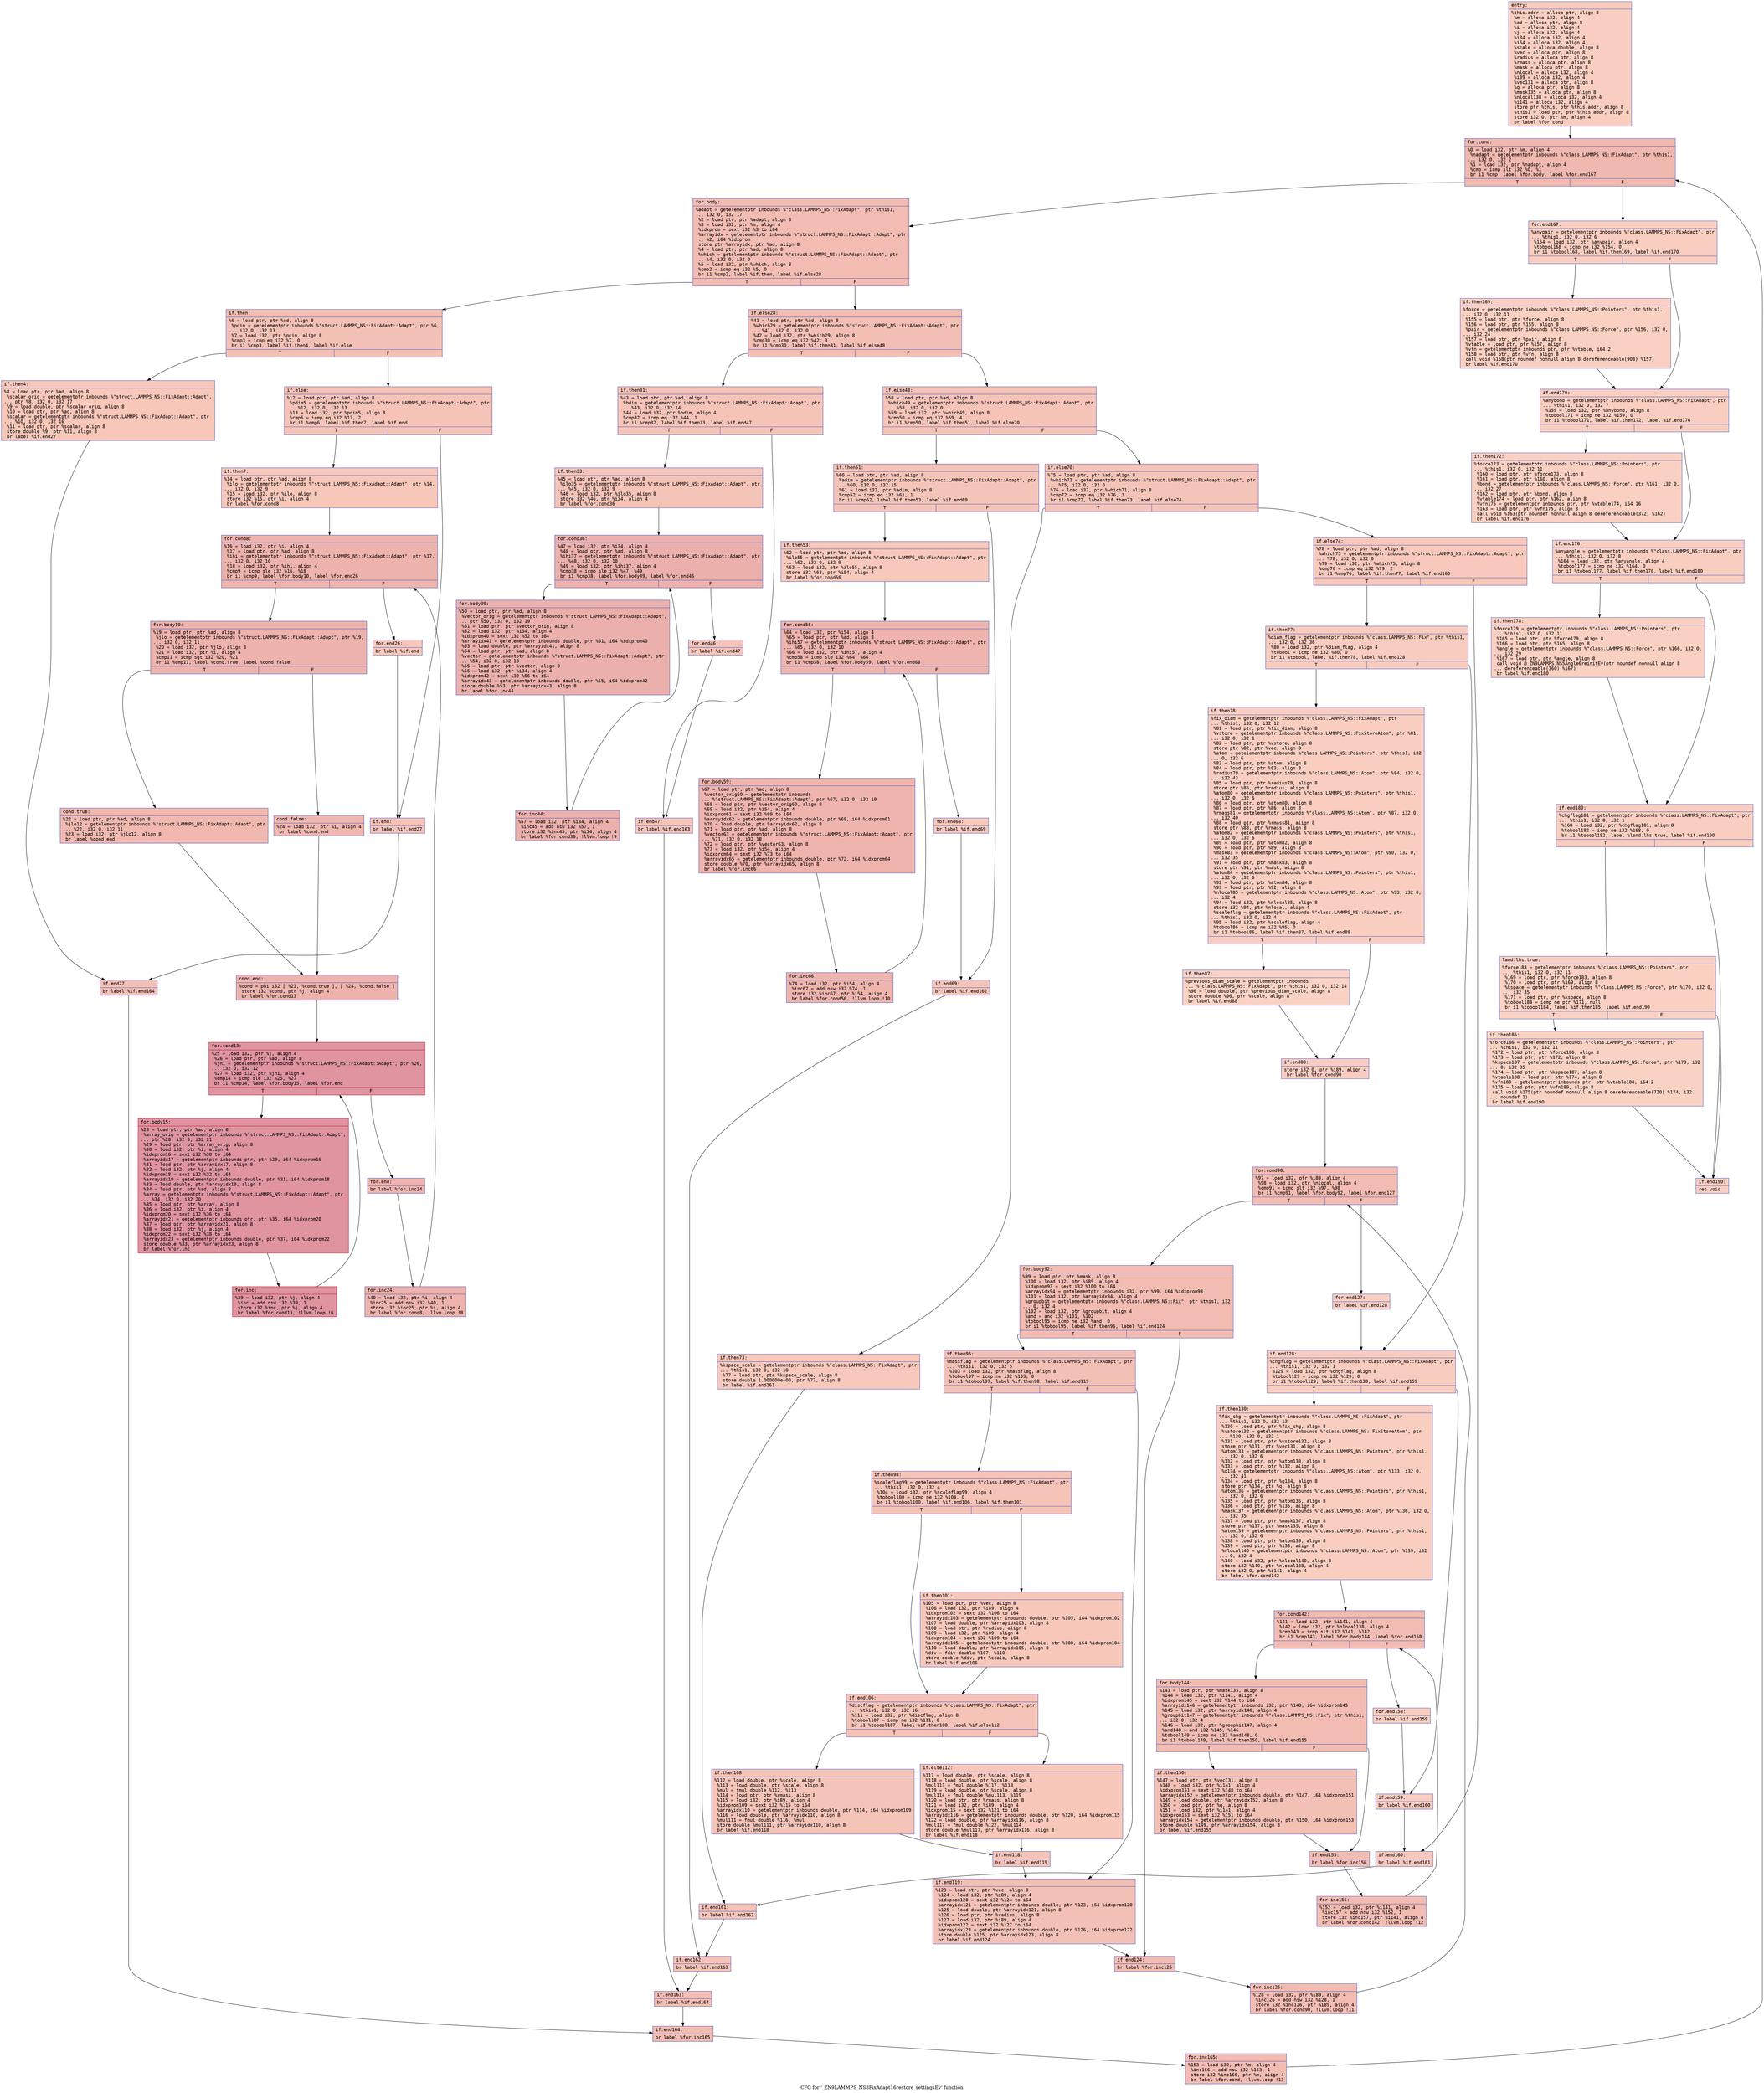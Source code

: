 digraph "CFG for '_ZN9LAMMPS_NS8FixAdapt16restore_settingsEv' function" {
	label="CFG for '_ZN9LAMMPS_NS8FixAdapt16restore_settingsEv' function";

	Node0x562afb6cce10 [shape=record,color="#3d50c3ff", style=filled, fillcolor="#f2907270" fontname="Courier",label="{entry:\l|  %this.addr = alloca ptr, align 8\l  %m = alloca i32, align 4\l  %ad = alloca ptr, align 8\l  %i = alloca i32, align 4\l  %j = alloca i32, align 4\l  %i34 = alloca i32, align 4\l  %i54 = alloca i32, align 4\l  %scale = alloca double, align 8\l  %vec = alloca ptr, align 8\l  %radius = alloca ptr, align 8\l  %rmass = alloca ptr, align 8\l  %mask = alloca ptr, align 8\l  %nlocal = alloca i32, align 4\l  %i89 = alloca i32, align 4\l  %vec131 = alloca ptr, align 8\l  %q = alloca ptr, align 8\l  %mask135 = alloca ptr, align 8\l  %nlocal138 = alloca i32, align 4\l  %i141 = alloca i32, align 4\l  store ptr %this, ptr %this.addr, align 8\l  %this1 = load ptr, ptr %this.addr, align 8\l  store i32 0, ptr %m, align 4\l  br label %for.cond\l}"];
	Node0x562afb6cce10 -> Node0x562afb6cdd40[tooltip="entry -> for.cond\nProbability 100.00%" ];
	Node0x562afb6cdd40 [shape=record,color="#3d50c3ff", style=filled, fillcolor="#de614d70" fontname="Courier",label="{for.cond:\l|  %0 = load i32, ptr %m, align 4\l  %nadapt = getelementptr inbounds %\"class.LAMMPS_NS::FixAdapt\", ptr %this1,\l... i32 0, i32 2\l  %1 = load i32, ptr %nadapt, align 4\l  %cmp = icmp slt i32 %0, %1\l  br i1 %cmp, label %for.body, label %for.end167\l|{<s0>T|<s1>F}}"];
	Node0x562afb6cdd40:s0 -> Node0x562afb6cd4b0[tooltip="for.cond -> for.body\nProbability 96.88%" ];
	Node0x562afb6cdd40:s1 -> Node0x562afb6cd530[tooltip="for.cond -> for.end167\nProbability 3.12%" ];
	Node0x562afb6cd4b0 [shape=record,color="#3d50c3ff", style=filled, fillcolor="#e1675170" fontname="Courier",label="{for.body:\l|  %adapt = getelementptr inbounds %\"class.LAMMPS_NS::FixAdapt\", ptr %this1,\l... i32 0, i32 17\l  %2 = load ptr, ptr %adapt, align 8\l  %3 = load i32, ptr %m, align 4\l  %idxprom = sext i32 %3 to i64\l  %arrayidx = getelementptr inbounds %\"struct.LAMMPS_NS::FixAdapt::Adapt\", ptr\l... %2, i64 %idxprom\l  store ptr %arrayidx, ptr %ad, align 8\l  %4 = load ptr, ptr %ad, align 8\l  %which = getelementptr inbounds %\"struct.LAMMPS_NS::FixAdapt::Adapt\", ptr\l... %4, i32 0, i32 0\l  %5 = load i32, ptr %which, align 8\l  %cmp2 = icmp eq i32 %5, 0\l  br i1 %cmp2, label %if.then, label %if.else28\l|{<s0>T|<s1>F}}"];
	Node0x562afb6cd4b0:s0 -> Node0x562afb6cea60[tooltip="for.body -> if.then\nProbability 37.50%" ];
	Node0x562afb6cd4b0:s1 -> Node0x562afb6cead0[tooltip="for.body -> if.else28\nProbability 62.50%" ];
	Node0x562afb6cea60 [shape=record,color="#3d50c3ff", style=filled, fillcolor="#e5705870" fontname="Courier",label="{if.then:\l|  %6 = load ptr, ptr %ad, align 8\l  %pdim = getelementptr inbounds %\"struct.LAMMPS_NS::FixAdapt::Adapt\", ptr %6,\l... i32 0, i32 13\l  %7 = load i32, ptr %pdim, align 8\l  %cmp3 = icmp eq i32 %7, 0\l  br i1 %cmp3, label %if.then4, label %if.else\l|{<s0>T|<s1>F}}"];
	Node0x562afb6cea60:s0 -> Node0x562afb6cee90[tooltip="if.then -> if.then4\nProbability 37.50%" ];
	Node0x562afb6cea60:s1 -> Node0x562afb6cef10[tooltip="if.then -> if.else\nProbability 62.50%" ];
	Node0x562afb6cee90 [shape=record,color="#3d50c3ff", style=filled, fillcolor="#ec7f6370" fontname="Courier",label="{if.then4:\l|  %8 = load ptr, ptr %ad, align 8\l  %scalar_orig = getelementptr inbounds %\"struct.LAMMPS_NS::FixAdapt::Adapt\",\l... ptr %8, i32 0, i32 17\l  %9 = load double, ptr %scalar_orig, align 8\l  %10 = load ptr, ptr %ad, align 8\l  %scalar = getelementptr inbounds %\"struct.LAMMPS_NS::FixAdapt::Adapt\", ptr\l... %10, i32 0, i32 16\l  %11 = load ptr, ptr %scalar, align 8\l  store double %9, ptr %11, align 8\l  br label %if.end27\l}"];
	Node0x562afb6cee90 -> Node0x562afb6cf4a0[tooltip="if.then4 -> if.end27\nProbability 100.00%" ];
	Node0x562afb6cef10 [shape=record,color="#3d50c3ff", style=filled, fillcolor="#e8765c70" fontname="Courier",label="{if.else:\l|  %12 = load ptr, ptr %ad, align 8\l  %pdim5 = getelementptr inbounds %\"struct.LAMMPS_NS::FixAdapt::Adapt\", ptr\l... %12, i32 0, i32 13\l  %13 = load i32, ptr %pdim5, align 8\l  %cmp6 = icmp eq i32 %13, 2\l  br i1 %cmp6, label %if.then7, label %if.end\l|{<s0>T|<s1>F}}"];
	Node0x562afb6cef10:s0 -> Node0x562afb6cf820[tooltip="if.else -> if.then7\nProbability 50.00%" ];
	Node0x562afb6cef10:s1 -> Node0x562afb6cf8a0[tooltip="if.else -> if.end\nProbability 50.00%" ];
	Node0x562afb6cf820 [shape=record,color="#3d50c3ff", style=filled, fillcolor="#ec7f6370" fontname="Courier",label="{if.then7:\l|  %14 = load ptr, ptr %ad, align 8\l  %ilo = getelementptr inbounds %\"struct.LAMMPS_NS::FixAdapt::Adapt\", ptr %14,\l... i32 0, i32 9\l  %15 = load i32, ptr %ilo, align 8\l  store i32 %15, ptr %i, align 4\l  br label %for.cond8\l}"];
	Node0x562afb6cf820 -> Node0x562afb6cfc40[tooltip="if.then7 -> for.cond8\nProbability 100.00%" ];
	Node0x562afb6cfc40 [shape=record,color="#3d50c3ff", style=filled, fillcolor="#d6524470" fontname="Courier",label="{for.cond8:\l|  %16 = load i32, ptr %i, align 4\l  %17 = load ptr, ptr %ad, align 8\l  %ihi = getelementptr inbounds %\"struct.LAMMPS_NS::FixAdapt::Adapt\", ptr %17,\l... i32 0, i32 10\l  %18 = load i32, ptr %ihi, align 4\l  %cmp9 = icmp sle i32 %16, %18\l  br i1 %cmp9, label %for.body10, label %for.end26\l|{<s0>T|<s1>F}}"];
	Node0x562afb6cfc40:s0 -> Node0x562afb6093f0[tooltip="for.cond8 -> for.body10\nProbability 96.88%" ];
	Node0x562afb6cfc40:s1 -> Node0x562afb6d0070[tooltip="for.cond8 -> for.end26\nProbability 3.12%" ];
	Node0x562afb6093f0 [shape=record,color="#3d50c3ff", style=filled, fillcolor="#d6524470" fontname="Courier",label="{for.body10:\l|  %19 = load ptr, ptr %ad, align 8\l  %jlo = getelementptr inbounds %\"struct.LAMMPS_NS::FixAdapt::Adapt\", ptr %19,\l... i32 0, i32 11\l  %20 = load i32, ptr %jlo, align 8\l  %21 = load i32, ptr %i, align 4\l  %cmp11 = icmp sgt i32 %20, %21\l  br i1 %cmp11, label %cond.true, label %cond.false\l|{<s0>T|<s1>F}}"];
	Node0x562afb6093f0:s0 -> Node0x562afb6ce2d0[tooltip="for.body10 -> cond.true\nProbability 50.00%" ];
	Node0x562afb6093f0:s1 -> Node0x562afb6ce350[tooltip="for.body10 -> cond.false\nProbability 50.00%" ];
	Node0x562afb6ce2d0 [shape=record,color="#3d50c3ff", style=filled, fillcolor="#dc5d4a70" fontname="Courier",label="{cond.true:\l|  %22 = load ptr, ptr %ad, align 8\l  %jlo12 = getelementptr inbounds %\"struct.LAMMPS_NS::FixAdapt::Adapt\", ptr\l... %22, i32 0, i32 11\l  %23 = load i32, ptr %jlo12, align 8\l  br label %cond.end\l}"];
	Node0x562afb6ce2d0 -> Node0x562afb780c00[tooltip="cond.true -> cond.end\nProbability 100.00%" ];
	Node0x562afb6ce350 [shape=record,color="#3d50c3ff", style=filled, fillcolor="#dc5d4a70" fontname="Courier",label="{cond.false:\l|  %24 = load i32, ptr %i, align 4\l  br label %cond.end\l}"];
	Node0x562afb6ce350 -> Node0x562afb780c00[tooltip="cond.false -> cond.end\nProbability 100.00%" ];
	Node0x562afb780c00 [shape=record,color="#3d50c3ff", style=filled, fillcolor="#d6524470" fontname="Courier",label="{cond.end:\l|  %cond = phi i32 [ %23, %cond.true ], [ %24, %cond.false ]\l  store i32 %cond, ptr %j, align 4\l  br label %for.cond13\l}"];
	Node0x562afb780c00 -> Node0x562afb780ea0[tooltip="cond.end -> for.cond13\nProbability 100.00%" ];
	Node0x562afb780ea0 [shape=record,color="#b70d28ff", style=filled, fillcolor="#b70d2870" fontname="Courier",label="{for.cond13:\l|  %25 = load i32, ptr %j, align 4\l  %26 = load ptr, ptr %ad, align 8\l  %jhi = getelementptr inbounds %\"struct.LAMMPS_NS::FixAdapt::Adapt\", ptr %26,\l... i32 0, i32 12\l  %27 = load i32, ptr %jhi, align 4\l  %cmp14 = icmp sle i32 %25, %27\l  br i1 %cmp14, label %for.body15, label %for.end\l|{<s0>T|<s1>F}}"];
	Node0x562afb780ea0:s0 -> Node0x562afb781300[tooltip="for.cond13 -> for.body15\nProbability 96.88%" ];
	Node0x562afb780ea0:s1 -> Node0x562afb781380[tooltip="for.cond13 -> for.end\nProbability 3.12%" ];
	Node0x562afb781300 [shape=record,color="#b70d28ff", style=filled, fillcolor="#b70d2870" fontname="Courier",label="{for.body15:\l|  %28 = load ptr, ptr %ad, align 8\l  %array_orig = getelementptr inbounds %\"struct.LAMMPS_NS::FixAdapt::Adapt\",\l... ptr %28, i32 0, i32 21\l  %29 = load ptr, ptr %array_orig, align 8\l  %30 = load i32, ptr %i, align 4\l  %idxprom16 = sext i32 %30 to i64\l  %arrayidx17 = getelementptr inbounds ptr, ptr %29, i64 %idxprom16\l  %31 = load ptr, ptr %arrayidx17, align 8\l  %32 = load i32, ptr %j, align 4\l  %idxprom18 = sext i32 %32 to i64\l  %arrayidx19 = getelementptr inbounds double, ptr %31, i64 %idxprom18\l  %33 = load double, ptr %arrayidx19, align 8\l  %34 = load ptr, ptr %ad, align 8\l  %array = getelementptr inbounds %\"struct.LAMMPS_NS::FixAdapt::Adapt\", ptr\l... %34, i32 0, i32 20\l  %35 = load ptr, ptr %array, align 8\l  %36 = load i32, ptr %i, align 4\l  %idxprom20 = sext i32 %36 to i64\l  %arrayidx21 = getelementptr inbounds ptr, ptr %35, i64 %idxprom20\l  %37 = load ptr, ptr %arrayidx21, align 8\l  %38 = load i32, ptr %j, align 4\l  %idxprom22 = sext i32 %38 to i64\l  %arrayidx23 = getelementptr inbounds double, ptr %37, i64 %idxprom22\l  store double %33, ptr %arrayidx23, align 8\l  br label %for.inc\l}"];
	Node0x562afb781300 -> Node0x562afb7822b0[tooltip="for.body15 -> for.inc\nProbability 100.00%" ];
	Node0x562afb7822b0 [shape=record,color="#b70d28ff", style=filled, fillcolor="#b70d2870" fontname="Courier",label="{for.inc:\l|  %39 = load i32, ptr %j, align 4\l  %inc = add nsw i32 %39, 1\l  store i32 %inc, ptr %j, align 4\l  br label %for.cond13, !llvm.loop !6\l}"];
	Node0x562afb7822b0 -> Node0x562afb780ea0[tooltip="for.inc -> for.cond13\nProbability 100.00%" ];
	Node0x562afb781380 [shape=record,color="#3d50c3ff", style=filled, fillcolor="#d6524470" fontname="Courier",label="{for.end:\l|  br label %for.inc24\l}"];
	Node0x562afb781380 -> Node0x562afb7826a0[tooltip="for.end -> for.inc24\nProbability 100.00%" ];
	Node0x562afb7826a0 [shape=record,color="#3d50c3ff", style=filled, fillcolor="#d6524470" fontname="Courier",label="{for.inc24:\l|  %40 = load i32, ptr %i, align 4\l  %inc25 = add nsw i32 %40, 1\l  store i32 %inc25, ptr %i, align 4\l  br label %for.cond8, !llvm.loop !8\l}"];
	Node0x562afb7826a0 -> Node0x562afb6cfc40[tooltip="for.inc24 -> for.cond8\nProbability 100.00%" ];
	Node0x562afb6d0070 [shape=record,color="#3d50c3ff", style=filled, fillcolor="#ec7f6370" fontname="Courier",label="{for.end26:\l|  br label %if.end\l}"];
	Node0x562afb6d0070 -> Node0x562afb6cf8a0[tooltip="for.end26 -> if.end\nProbability 100.00%" ];
	Node0x562afb6cf8a0 [shape=record,color="#3d50c3ff", style=filled, fillcolor="#e8765c70" fontname="Courier",label="{if.end:\l|  br label %if.end27\l}"];
	Node0x562afb6cf8a0 -> Node0x562afb6cf4a0[tooltip="if.end -> if.end27\nProbability 100.00%" ];
	Node0x562afb6cf4a0 [shape=record,color="#3d50c3ff", style=filled, fillcolor="#e5705870" fontname="Courier",label="{if.end27:\l|  br label %if.end164\l}"];
	Node0x562afb6cf4a0 -> Node0x562afb782c00[tooltip="if.end27 -> if.end164\nProbability 100.00%" ];
	Node0x562afb6cead0 [shape=record,color="#3d50c3ff", style=filled, fillcolor="#e36c5570" fontname="Courier",label="{if.else28:\l|  %41 = load ptr, ptr %ad, align 8\l  %which29 = getelementptr inbounds %\"struct.LAMMPS_NS::FixAdapt::Adapt\", ptr\l... %41, i32 0, i32 0\l  %42 = load i32, ptr %which29, align 8\l  %cmp30 = icmp eq i32 %42, 3\l  br i1 %cmp30, label %if.then31, label %if.else48\l|{<s0>T|<s1>F}}"];
	Node0x562afb6cead0:s0 -> Node0x562afb782f80[tooltip="if.else28 -> if.then31\nProbability 50.00%" ];
	Node0x562afb6cead0:s1 -> Node0x562afb783000[tooltip="if.else28 -> if.else48\nProbability 50.00%" ];
	Node0x562afb782f80 [shape=record,color="#3d50c3ff", style=filled, fillcolor="#e8765c70" fontname="Courier",label="{if.then31:\l|  %43 = load ptr, ptr %ad, align 8\l  %bdim = getelementptr inbounds %\"struct.LAMMPS_NS::FixAdapt::Adapt\", ptr\l... %43, i32 0, i32 14\l  %44 = load i32, ptr %bdim, align 4\l  %cmp32 = icmp eq i32 %44, 1\l  br i1 %cmp32, label %if.then33, label %if.end47\l|{<s0>T|<s1>F}}"];
	Node0x562afb782f80:s0 -> Node0x562afb7833c0[tooltip="if.then31 -> if.then33\nProbability 50.00%" ];
	Node0x562afb782f80:s1 -> Node0x562afb783440[tooltip="if.then31 -> if.end47\nProbability 50.00%" ];
	Node0x562afb7833c0 [shape=record,color="#3d50c3ff", style=filled, fillcolor="#e97a5f70" fontname="Courier",label="{if.then33:\l|  %45 = load ptr, ptr %ad, align 8\l  %ilo35 = getelementptr inbounds %\"struct.LAMMPS_NS::FixAdapt::Adapt\", ptr\l... %45, i32 0, i32 9\l  %46 = load i32, ptr %ilo35, align 8\l  store i32 %46, ptr %i34, align 4\l  br label %for.cond36\l}"];
	Node0x562afb7833c0 -> Node0x562afb7837f0[tooltip="if.then33 -> for.cond36\nProbability 100.00%" ];
	Node0x562afb7837f0 [shape=record,color="#3d50c3ff", style=filled, fillcolor="#d24b4070" fontname="Courier",label="{for.cond36:\l|  %47 = load i32, ptr %i34, align 4\l  %48 = load ptr, ptr %ad, align 8\l  %ihi37 = getelementptr inbounds %\"struct.LAMMPS_NS::FixAdapt::Adapt\", ptr\l... %48, i32 0, i32 10\l  %49 = load i32, ptr %ihi37, align 4\l  %cmp38 = icmp sle i32 %47, %49\l  br i1 %cmp38, label %for.body39, label %for.end46\l|{<s0>T|<s1>F}}"];
	Node0x562afb7837f0:s0 -> Node0x562afb784400[tooltip="for.cond36 -> for.body39\nProbability 96.88%" ];
	Node0x562afb7837f0:s1 -> Node0x562afb784480[tooltip="for.cond36 -> for.end46\nProbability 3.12%" ];
	Node0x562afb784400 [shape=record,color="#3d50c3ff", style=filled, fillcolor="#d24b4070" fontname="Courier",label="{for.body39:\l|  %50 = load ptr, ptr %ad, align 8\l  %vector_orig = getelementptr inbounds %\"struct.LAMMPS_NS::FixAdapt::Adapt\",\l... ptr %50, i32 0, i32 19\l  %51 = load ptr, ptr %vector_orig, align 8\l  %52 = load i32, ptr %i34, align 4\l  %idxprom40 = sext i32 %52 to i64\l  %arrayidx41 = getelementptr inbounds double, ptr %51, i64 %idxprom40\l  %53 = load double, ptr %arrayidx41, align 8\l  %54 = load ptr, ptr %ad, align 8\l  %vector = getelementptr inbounds %\"struct.LAMMPS_NS::FixAdapt::Adapt\", ptr\l... %54, i32 0, i32 18\l  %55 = load ptr, ptr %vector, align 8\l  %56 = load i32, ptr %i34, align 4\l  %idxprom42 = sext i32 %56 to i64\l  %arrayidx43 = getelementptr inbounds double, ptr %55, i64 %idxprom42\l  store double %53, ptr %arrayidx43, align 8\l  br label %for.inc44\l}"];
	Node0x562afb784400 -> Node0x562afb7804c0[tooltip="for.body39 -> for.inc44\nProbability 100.00%" ];
	Node0x562afb7804c0 [shape=record,color="#3d50c3ff", style=filled, fillcolor="#d24b4070" fontname="Courier",label="{for.inc44:\l|  %57 = load i32, ptr %i34, align 4\l  %inc45 = add nsw i32 %57, 1\l  store i32 %inc45, ptr %i34, align 4\l  br label %for.cond36, !llvm.loop !9\l}"];
	Node0x562afb7804c0 -> Node0x562afb7837f0[tooltip="for.inc44 -> for.cond36\nProbability 100.00%" ];
	Node0x562afb784480 [shape=record,color="#3d50c3ff", style=filled, fillcolor="#e97a5f70" fontname="Courier",label="{for.end46:\l|  br label %if.end47\l}"];
	Node0x562afb784480 -> Node0x562afb783440[tooltip="for.end46 -> if.end47\nProbability 100.00%" ];
	Node0x562afb783440 [shape=record,color="#3d50c3ff", style=filled, fillcolor="#e8765c70" fontname="Courier",label="{if.end47:\l|  br label %if.end163\l}"];
	Node0x562afb783440 -> Node0x562afb7859a0[tooltip="if.end47 -> if.end163\nProbability 100.00%" ];
	Node0x562afb783000 [shape=record,color="#3d50c3ff", style=filled, fillcolor="#e8765c70" fontname="Courier",label="{if.else48:\l|  %58 = load ptr, ptr %ad, align 8\l  %which49 = getelementptr inbounds %\"struct.LAMMPS_NS::FixAdapt::Adapt\", ptr\l... %58, i32 0, i32 0\l  %59 = load i32, ptr %which49, align 8\l  %cmp50 = icmp eq i32 %59, 4\l  br i1 %cmp50, label %if.then51, label %if.else70\l|{<s0>T|<s1>F}}"];
	Node0x562afb783000:s0 -> Node0x562afb785cf0[tooltip="if.else48 -> if.then51\nProbability 50.00%" ];
	Node0x562afb783000:s1 -> Node0x562afb785d70[tooltip="if.else48 -> if.else70\nProbability 50.00%" ];
	Node0x562afb785cf0 [shape=record,color="#3d50c3ff", style=filled, fillcolor="#e97a5f70" fontname="Courier",label="{if.then51:\l|  %60 = load ptr, ptr %ad, align 8\l  %adim = getelementptr inbounds %\"struct.LAMMPS_NS::FixAdapt::Adapt\", ptr\l... %60, i32 0, i32 15\l  %61 = load i32, ptr %adim, align 8\l  %cmp52 = icmp eq i32 %61, 1\l  br i1 %cmp52, label %if.then53, label %if.end69\l|{<s0>T|<s1>F}}"];
	Node0x562afb785cf0:s0 -> Node0x562afb786130[tooltip="if.then51 -> if.then53\nProbability 50.00%" ];
	Node0x562afb785cf0:s1 -> Node0x562afb7861b0[tooltip="if.then51 -> if.end69\nProbability 50.00%" ];
	Node0x562afb786130 [shape=record,color="#3d50c3ff", style=filled, fillcolor="#ed836670" fontname="Courier",label="{if.then53:\l|  %62 = load ptr, ptr %ad, align 8\l  %ilo55 = getelementptr inbounds %\"struct.LAMMPS_NS::FixAdapt::Adapt\", ptr\l... %62, i32 0, i32 9\l  %63 = load i32, ptr %ilo55, align 8\l  store i32 %63, ptr %i54, align 4\l  br label %for.cond56\l}"];
	Node0x562afb786130 -> Node0x562afb786560[tooltip="if.then53 -> for.cond56\nProbability 100.00%" ];
	Node0x562afb786560 [shape=record,color="#3d50c3ff", style=filled, fillcolor="#d8564670" fontname="Courier",label="{for.cond56:\l|  %64 = load i32, ptr %i54, align 4\l  %65 = load ptr, ptr %ad, align 8\l  %ihi57 = getelementptr inbounds %\"struct.LAMMPS_NS::FixAdapt::Adapt\", ptr\l... %65, i32 0, i32 10\l  %66 = load i32, ptr %ihi57, align 4\l  %cmp58 = icmp sle i32 %64, %66\l  br i1 %cmp58, label %for.body59, label %for.end68\l|{<s0>T|<s1>F}}"];
	Node0x562afb786560:s0 -> Node0x562afb786960[tooltip="for.cond56 -> for.body59\nProbability 96.88%" ];
	Node0x562afb786560:s1 -> Node0x562afb7869e0[tooltip="for.cond56 -> for.end68\nProbability 3.12%" ];
	Node0x562afb786960 [shape=record,color="#3d50c3ff", style=filled, fillcolor="#d8564670" fontname="Courier",label="{for.body59:\l|  %67 = load ptr, ptr %ad, align 8\l  %vector_orig60 = getelementptr inbounds\l... %\"struct.LAMMPS_NS::FixAdapt::Adapt\", ptr %67, i32 0, i32 19\l  %68 = load ptr, ptr %vector_orig60, align 8\l  %69 = load i32, ptr %i54, align 4\l  %idxprom61 = sext i32 %69 to i64\l  %arrayidx62 = getelementptr inbounds double, ptr %68, i64 %idxprom61\l  %70 = load double, ptr %arrayidx62, align 8\l  %71 = load ptr, ptr %ad, align 8\l  %vector63 = getelementptr inbounds %\"struct.LAMMPS_NS::FixAdapt::Adapt\", ptr\l... %71, i32 0, i32 18\l  %72 = load ptr, ptr %vector63, align 8\l  %73 = load i32, ptr %i54, align 4\l  %idxprom64 = sext i32 %73 to i64\l  %arrayidx65 = getelementptr inbounds double, ptr %72, i64 %idxprom64\l  store double %70, ptr %arrayidx65, align 8\l  br label %for.inc66\l}"];
	Node0x562afb786960 -> Node0x562afb7873f0[tooltip="for.body59 -> for.inc66\nProbability 100.00%" ];
	Node0x562afb7873f0 [shape=record,color="#3d50c3ff", style=filled, fillcolor="#d8564670" fontname="Courier",label="{for.inc66:\l|  %74 = load i32, ptr %i54, align 4\l  %inc67 = add nsw i32 %74, 1\l  store i32 %inc67, ptr %i54, align 4\l  br label %for.cond56, !llvm.loop !10\l}"];
	Node0x562afb7873f0 -> Node0x562afb786560[tooltip="for.inc66 -> for.cond56\nProbability 100.00%" ];
	Node0x562afb7869e0 [shape=record,color="#3d50c3ff", style=filled, fillcolor="#ed836670" fontname="Courier",label="{for.end68:\l|  br label %if.end69\l}"];
	Node0x562afb7869e0 -> Node0x562afb7861b0[tooltip="for.end68 -> if.end69\nProbability 100.00%" ];
	Node0x562afb7861b0 [shape=record,color="#3d50c3ff", style=filled, fillcolor="#e97a5f70" fontname="Courier",label="{if.end69:\l|  br label %if.end162\l}"];
	Node0x562afb7861b0 -> Node0x562afb7878e0[tooltip="if.end69 -> if.end162\nProbability 100.00%" ];
	Node0x562afb785d70 [shape=record,color="#3d50c3ff", style=filled, fillcolor="#e97a5f70" fontname="Courier",label="{if.else70:\l|  %75 = load ptr, ptr %ad, align 8\l  %which71 = getelementptr inbounds %\"struct.LAMMPS_NS::FixAdapt::Adapt\", ptr\l... %75, i32 0, i32 0\l  %76 = load i32, ptr %which71, align 8\l  %cmp72 = icmp eq i32 %76, 1\l  br i1 %cmp72, label %if.then73, label %if.else74\l|{<s0>T|<s1>F}}"];
	Node0x562afb785d70:s0 -> Node0x562afb787c60[tooltip="if.else70 -> if.then73\nProbability 50.00%" ];
	Node0x562afb785d70:s1 -> Node0x562afb787ce0[tooltip="if.else70 -> if.else74\nProbability 50.00%" ];
	Node0x562afb787c60 [shape=record,color="#3d50c3ff", style=filled, fillcolor="#ed836670" fontname="Courier",label="{if.then73:\l|  %kspace_scale = getelementptr inbounds %\"class.LAMMPS_NS::FixAdapt\", ptr\l... %this1, i32 0, i32 18\l  %77 = load ptr, ptr %kspace_scale, align 8\l  store double 1.000000e+00, ptr %77, align 8\l  br label %if.end161\l}"];
	Node0x562afb787c60 -> Node0x562afb788040[tooltip="if.then73 -> if.end161\nProbability 100.00%" ];
	Node0x562afb787ce0 [shape=record,color="#3d50c3ff", style=filled, fillcolor="#ed836670" fontname="Courier",label="{if.else74:\l|  %78 = load ptr, ptr %ad, align 8\l  %which75 = getelementptr inbounds %\"struct.LAMMPS_NS::FixAdapt::Adapt\", ptr\l... %78, i32 0, i32 0\l  %79 = load i32, ptr %which75, align 8\l  %cmp76 = icmp eq i32 %79, 2\l  br i1 %cmp76, label %if.then77, label %if.end160\l|{<s0>T|<s1>F}}"];
	Node0x562afb787ce0:s0 -> Node0x562afb7883a0[tooltip="if.else74 -> if.then77\nProbability 50.00%" ];
	Node0x562afb787ce0:s1 -> Node0x562afb788420[tooltip="if.else74 -> if.end160\nProbability 50.00%" ];
	Node0x562afb7883a0 [shape=record,color="#3d50c3ff", style=filled, fillcolor="#f08b6e70" fontname="Courier",label="{if.then77:\l|  %diam_flag = getelementptr inbounds %\"class.LAMMPS_NS::Fix\", ptr %this1,\l... i32 0, i32 36\l  %80 = load i32, ptr %diam_flag, align 4\l  %tobool = icmp ne i32 %80, 0\l  br i1 %tobool, label %if.then78, label %if.end128\l|{<s0>T|<s1>F}}"];
	Node0x562afb7883a0:s0 -> Node0x562afb788770[tooltip="if.then77 -> if.then78\nProbability 62.50%" ];
	Node0x562afb7883a0:s1 -> Node0x562afb7887f0[tooltip="if.then77 -> if.end128\nProbability 37.50%" ];
	Node0x562afb788770 [shape=record,color="#3d50c3ff", style=filled, fillcolor="#f2907270" fontname="Courier",label="{if.then78:\l|  %fix_diam = getelementptr inbounds %\"class.LAMMPS_NS::FixAdapt\", ptr\l... %this1, i32 0, i32 12\l  %81 = load ptr, ptr %fix_diam, align 8\l  %vstore = getelementptr inbounds %\"class.LAMMPS_NS::FixStoreAtom\", ptr %81,\l... i32 0, i32 1\l  %82 = load ptr, ptr %vstore, align 8\l  store ptr %82, ptr %vec, align 8\l  %atom = getelementptr inbounds %\"class.LAMMPS_NS::Pointers\", ptr %this1, i32\l... 0, i32 6\l  %83 = load ptr, ptr %atom, align 8\l  %84 = load ptr, ptr %83, align 8\l  %radius79 = getelementptr inbounds %\"class.LAMMPS_NS::Atom\", ptr %84, i32 0,\l... i32 43\l  %85 = load ptr, ptr %radius79, align 8\l  store ptr %85, ptr %radius, align 8\l  %atom80 = getelementptr inbounds %\"class.LAMMPS_NS::Pointers\", ptr %this1,\l... i32 0, i32 6\l  %86 = load ptr, ptr %atom80, align 8\l  %87 = load ptr, ptr %86, align 8\l  %rmass81 = getelementptr inbounds %\"class.LAMMPS_NS::Atom\", ptr %87, i32 0,\l... i32 40\l  %88 = load ptr, ptr %rmass81, align 8\l  store ptr %88, ptr %rmass, align 8\l  %atom82 = getelementptr inbounds %\"class.LAMMPS_NS::Pointers\", ptr %this1,\l... i32 0, i32 6\l  %89 = load ptr, ptr %atom82, align 8\l  %90 = load ptr, ptr %89, align 8\l  %mask83 = getelementptr inbounds %\"class.LAMMPS_NS::Atom\", ptr %90, i32 0,\l... i32 35\l  %91 = load ptr, ptr %mask83, align 8\l  store ptr %91, ptr %mask, align 8\l  %atom84 = getelementptr inbounds %\"class.LAMMPS_NS::Pointers\", ptr %this1,\l... i32 0, i32 6\l  %92 = load ptr, ptr %atom84, align 8\l  %93 = load ptr, ptr %92, align 8\l  %nlocal85 = getelementptr inbounds %\"class.LAMMPS_NS::Atom\", ptr %93, i32 0,\l... i32 4\l  %94 = load i32, ptr %nlocal85, align 8\l  store i32 %94, ptr %nlocal, align 4\l  %scaleflag = getelementptr inbounds %\"class.LAMMPS_NS::FixAdapt\", ptr\l... %this1, i32 0, i32 4\l  %95 = load i32, ptr %scaleflag, align 4\l  %tobool86 = icmp ne i32 %95, 0\l  br i1 %tobool86, label %if.then87, label %if.end88\l|{<s0>T|<s1>F}}"];
	Node0x562afb788770:s0 -> Node0x562afb783a20[tooltip="if.then78 -> if.then87\nProbability 62.50%" ];
	Node0x562afb788770:s1 -> Node0x562afb783aa0[tooltip="if.then78 -> if.end88\nProbability 37.50%" ];
	Node0x562afb783a20 [shape=record,color="#3d50c3ff", style=filled, fillcolor="#f4987a70" fontname="Courier",label="{if.then87:\l|  %previous_diam_scale = getelementptr inbounds\l... %\"class.LAMMPS_NS::FixAdapt\", ptr %this1, i32 0, i32 14\l  %96 = load double, ptr %previous_diam_scale, align 8\l  store double %96, ptr %scale, align 8\l  br label %if.end88\l}"];
	Node0x562afb783a20 -> Node0x562afb783aa0[tooltip="if.then87 -> if.end88\nProbability 100.00%" ];
	Node0x562afb783aa0 [shape=record,color="#3d50c3ff", style=filled, fillcolor="#f2907270" fontname="Courier",label="{if.end88:\l|  store i32 0, ptr %i89, align 4\l  br label %for.cond90\l}"];
	Node0x562afb783aa0 -> Node0x562afb783fe0[tooltip="if.end88 -> for.cond90\nProbability 100.00%" ];
	Node0x562afb783fe0 [shape=record,color="#3d50c3ff", style=filled, fillcolor="#e1675170" fontname="Courier",label="{for.cond90:\l|  %97 = load i32, ptr %i89, align 4\l  %98 = load i32, ptr %nlocal, align 4\l  %cmp91 = icmp slt i32 %97, %98\l  br i1 %cmp91, label %for.body92, label %for.end127\l|{<s0>T|<s1>F}}"];
	Node0x562afb783fe0:s0 -> Node0x562afb78af20[tooltip="for.cond90 -> for.body92\nProbability 96.88%" ];
	Node0x562afb783fe0:s1 -> Node0x562afb78af70[tooltip="for.cond90 -> for.end127\nProbability 3.12%" ];
	Node0x562afb78af20 [shape=record,color="#3d50c3ff", style=filled, fillcolor="#e1675170" fontname="Courier",label="{for.body92:\l|  %99 = load ptr, ptr %mask, align 8\l  %100 = load i32, ptr %i89, align 4\l  %idxprom93 = sext i32 %100 to i64\l  %arrayidx94 = getelementptr inbounds i32, ptr %99, i64 %idxprom93\l  %101 = load i32, ptr %arrayidx94, align 4\l  %groupbit = getelementptr inbounds %\"class.LAMMPS_NS::Fix\", ptr %this1, i32\l... 0, i32 4\l  %102 = load i32, ptr %groupbit, align 4\l  %and = and i32 %101, %102\l  %tobool95 = icmp ne i32 %and, 0\l  br i1 %tobool95, label %if.then96, label %if.end124\l|{<s0>T|<s1>F}}"];
	Node0x562afb78af20:s0 -> Node0x562afb78b610[tooltip="for.body92 -> if.then96\nProbability 62.50%" ];
	Node0x562afb78af20:s1 -> Node0x562afb78b690[tooltip="for.body92 -> if.end124\nProbability 37.50%" ];
	Node0x562afb78b610 [shape=record,color="#3d50c3ff", style=filled, fillcolor="#e5705870" fontname="Courier",label="{if.then96:\l|  %massflag = getelementptr inbounds %\"class.LAMMPS_NS::FixAdapt\", ptr\l... %this1, i32 0, i32 5\l  %103 = load i32, ptr %massflag, align 8\l  %tobool97 = icmp ne i32 %103, 0\l  br i1 %tobool97, label %if.then98, label %if.end119\l|{<s0>T|<s1>F}}"];
	Node0x562afb78b610:s0 -> Node0x562afb78ba50[tooltip="if.then96 -> if.then98\nProbability 62.50%" ];
	Node0x562afb78b610:s1 -> Node0x562afb78bad0[tooltip="if.then96 -> if.end119\nProbability 37.50%" ];
	Node0x562afb78ba50 [shape=record,color="#3d50c3ff", style=filled, fillcolor="#e8765c70" fontname="Courier",label="{if.then98:\l|  %scaleflag99 = getelementptr inbounds %\"class.LAMMPS_NS::FixAdapt\", ptr\l... %this1, i32 0, i32 4\l  %104 = load i32, ptr %scaleflag99, align 4\l  %tobool100 = icmp ne i32 %104, 0\l  br i1 %tobool100, label %if.end106, label %if.then101\l|{<s0>T|<s1>F}}"];
	Node0x562afb78ba50:s0 -> Node0x562afb78be90[tooltip="if.then98 -> if.end106\nProbability 62.50%" ];
	Node0x562afb78ba50:s1 -> Node0x562afb78bf10[tooltip="if.then98 -> if.then101\nProbability 37.50%" ];
	Node0x562afb78bf10 [shape=record,color="#3d50c3ff", style=filled, fillcolor="#ec7f6370" fontname="Courier",label="{if.then101:\l|  %105 = load ptr, ptr %vec, align 8\l  %106 = load i32, ptr %i89, align 4\l  %idxprom102 = sext i32 %106 to i64\l  %arrayidx103 = getelementptr inbounds double, ptr %105, i64 %idxprom102\l  %107 = load double, ptr %arrayidx103, align 8\l  %108 = load ptr, ptr %radius, align 8\l  %109 = load i32, ptr %i89, align 4\l  %idxprom104 = sext i32 %109 to i64\l  %arrayidx105 = getelementptr inbounds double, ptr %108, i64 %idxprom104\l  %110 = load double, ptr %arrayidx105, align 8\l  %div = fdiv double %107, %110\l  store double %div, ptr %scale, align 8\l  br label %if.end106\l}"];
	Node0x562afb78bf10 -> Node0x562afb78be90[tooltip="if.then101 -> if.end106\nProbability 100.00%" ];
	Node0x562afb78be90 [shape=record,color="#3d50c3ff", style=filled, fillcolor="#e8765c70" fontname="Courier",label="{if.end106:\l|  %discflag = getelementptr inbounds %\"class.LAMMPS_NS::FixAdapt\", ptr\l... %this1, i32 0, i32 16\l  %111 = load i32, ptr %discflag, align 8\l  %tobool107 = icmp ne i32 %111, 0\l  br i1 %tobool107, label %if.then108, label %if.else112\l|{<s0>T|<s1>F}}"];
	Node0x562afb78be90:s0 -> Node0x562afb78ca70[tooltip="if.end106 -> if.then108\nProbability 62.50%" ];
	Node0x562afb78be90:s1 -> Node0x562afb78caf0[tooltip="if.end106 -> if.else112\nProbability 37.50%" ];
	Node0x562afb78ca70 [shape=record,color="#3d50c3ff", style=filled, fillcolor="#e97a5f70" fontname="Courier",label="{if.then108:\l|  %112 = load double, ptr %scale, align 8\l  %113 = load double, ptr %scale, align 8\l  %mul = fmul double %112, %113\l  %114 = load ptr, ptr %rmass, align 8\l  %115 = load i32, ptr %i89, align 4\l  %idxprom109 = sext i32 %115 to i64\l  %arrayidx110 = getelementptr inbounds double, ptr %114, i64 %idxprom109\l  %116 = load double, ptr %arrayidx110, align 8\l  %mul111 = fmul double %116, %mul\l  store double %mul111, ptr %arrayidx110, align 8\l  br label %if.end118\l}"];
	Node0x562afb78ca70 -> Node0x562afb78d210[tooltip="if.then108 -> if.end118\nProbability 100.00%" ];
	Node0x562afb78caf0 [shape=record,color="#3d50c3ff", style=filled, fillcolor="#ec7f6370" fontname="Courier",label="{if.else112:\l|  %117 = load double, ptr %scale, align 8\l  %118 = load double, ptr %scale, align 8\l  %mul113 = fmul double %117, %118\l  %119 = load double, ptr %scale, align 8\l  %mul114 = fmul double %mul113, %119\l  %120 = load ptr, ptr %rmass, align 8\l  %121 = load i32, ptr %i89, align 4\l  %idxprom115 = sext i32 %121 to i64\l  %arrayidx116 = getelementptr inbounds double, ptr %120, i64 %idxprom115\l  %122 = load double, ptr %arrayidx116, align 8\l  %mul117 = fmul double %122, %mul114\l  store double %mul117, ptr %arrayidx116, align 8\l  br label %if.end118\l}"];
	Node0x562afb78caf0 -> Node0x562afb78d210[tooltip="if.else112 -> if.end118\nProbability 100.00%" ];
	Node0x562afb78d210 [shape=record,color="#3d50c3ff", style=filled, fillcolor="#e8765c70" fontname="Courier",label="{if.end118:\l|  br label %if.end119\l}"];
	Node0x562afb78d210 -> Node0x562afb78bad0[tooltip="if.end118 -> if.end119\nProbability 100.00%" ];
	Node0x562afb78bad0 [shape=record,color="#3d50c3ff", style=filled, fillcolor="#e5705870" fontname="Courier",label="{if.end119:\l|  %123 = load ptr, ptr %vec, align 8\l  %124 = load i32, ptr %i89, align 4\l  %idxprom120 = sext i32 %124 to i64\l  %arrayidx121 = getelementptr inbounds double, ptr %123, i64 %idxprom120\l  %125 = load double, ptr %arrayidx121, align 8\l  %126 = load ptr, ptr %radius, align 8\l  %127 = load i32, ptr %i89, align 4\l  %idxprom122 = sext i32 %127 to i64\l  %arrayidx123 = getelementptr inbounds double, ptr %126, i64 %idxprom122\l  store double %125, ptr %arrayidx123, align 8\l  br label %if.end124\l}"];
	Node0x562afb78bad0 -> Node0x562afb78b690[tooltip="if.end119 -> if.end124\nProbability 100.00%" ];
	Node0x562afb78b690 [shape=record,color="#3d50c3ff", style=filled, fillcolor="#e1675170" fontname="Courier",label="{if.end124:\l|  br label %for.inc125\l}"];
	Node0x562afb78b690 -> Node0x562afb785110[tooltip="if.end124 -> for.inc125\nProbability 100.00%" ];
	Node0x562afb785110 [shape=record,color="#3d50c3ff", style=filled, fillcolor="#e1675170" fontname="Courier",label="{for.inc125:\l|  %128 = load i32, ptr %i89, align 4\l  %inc126 = add nsw i32 %128, 1\l  store i32 %inc126, ptr %i89, align 4\l  br label %for.cond90, !llvm.loop !11\l}"];
	Node0x562afb785110 -> Node0x562afb783fe0[tooltip="for.inc125 -> for.cond90\nProbability 100.00%" ];
	Node0x562afb78af70 [shape=record,color="#3d50c3ff", style=filled, fillcolor="#f2907270" fontname="Courier",label="{for.end127:\l|  br label %if.end128\l}"];
	Node0x562afb78af70 -> Node0x562afb7887f0[tooltip="for.end127 -> if.end128\nProbability 100.00%" ];
	Node0x562afb7887f0 [shape=record,color="#3d50c3ff", style=filled, fillcolor="#f08b6e70" fontname="Courier",label="{if.end128:\l|  %chgflag = getelementptr inbounds %\"class.LAMMPS_NS::FixAdapt\", ptr\l... %this1, i32 0, i32 1\l  %129 = load i32, ptr %chgflag, align 8\l  %tobool129 = icmp ne i32 %129, 0\l  br i1 %tobool129, label %if.then130, label %if.end159\l|{<s0>T|<s1>F}}"];
	Node0x562afb7887f0:s0 -> Node0x562afb785820[tooltip="if.end128 -> if.then130\nProbability 62.50%" ];
	Node0x562afb7887f0:s1 -> Node0x562afb7858a0[tooltip="if.end128 -> if.end159\nProbability 37.50%" ];
	Node0x562afb785820 [shape=record,color="#3d50c3ff", style=filled, fillcolor="#f2907270" fontname="Courier",label="{if.then130:\l|  %fix_chg = getelementptr inbounds %\"class.LAMMPS_NS::FixAdapt\", ptr\l... %this1, i32 0, i32 13\l  %130 = load ptr, ptr %fix_chg, align 8\l  %vstore132 = getelementptr inbounds %\"class.LAMMPS_NS::FixStoreAtom\", ptr\l... %130, i32 0, i32 1\l  %131 = load ptr, ptr %vstore132, align 8\l  store ptr %131, ptr %vec131, align 8\l  %atom133 = getelementptr inbounds %\"class.LAMMPS_NS::Pointers\", ptr %this1,\l... i32 0, i32 6\l  %132 = load ptr, ptr %atom133, align 8\l  %133 = load ptr, ptr %132, align 8\l  %q134 = getelementptr inbounds %\"class.LAMMPS_NS::Atom\", ptr %133, i32 0,\l... i32 41\l  %134 = load ptr, ptr %q134, align 8\l  store ptr %134, ptr %q, align 8\l  %atom136 = getelementptr inbounds %\"class.LAMMPS_NS::Pointers\", ptr %this1,\l... i32 0, i32 6\l  %135 = load ptr, ptr %atom136, align 8\l  %136 = load ptr, ptr %135, align 8\l  %mask137 = getelementptr inbounds %\"class.LAMMPS_NS::Atom\", ptr %136, i32 0,\l... i32 35\l  %137 = load ptr, ptr %mask137, align 8\l  store ptr %137, ptr %mask135, align 8\l  %atom139 = getelementptr inbounds %\"class.LAMMPS_NS::Pointers\", ptr %this1,\l... i32 0, i32 6\l  %138 = load ptr, ptr %atom139, align 8\l  %139 = load ptr, ptr %138, align 8\l  %nlocal140 = getelementptr inbounds %\"class.LAMMPS_NS::Atom\", ptr %139, i32\l... 0, i32 4\l  %140 = load i32, ptr %nlocal140, align 8\l  store i32 %140, ptr %nlocal138, align 4\l  store i32 0, ptr %i141, align 4\l  br label %for.cond142\l}"];
	Node0x562afb785820 -> Node0x562afb790600[tooltip="if.then130 -> for.cond142\nProbability 100.00%" ];
	Node0x562afb790600 [shape=record,color="#3d50c3ff", style=filled, fillcolor="#e1675170" fontname="Courier",label="{for.cond142:\l|  %141 = load i32, ptr %i141, align 4\l  %142 = load i32, ptr %nlocal138, align 4\l  %cmp143 = icmp slt i32 %141, %142\l  br i1 %cmp143, label %for.body144, label %for.end158\l|{<s0>T|<s1>F}}"];
	Node0x562afb790600:s0 -> Node0x562afb7908a0[tooltip="for.cond142 -> for.body144\nProbability 96.88%" ];
	Node0x562afb790600:s1 -> Node0x562afb790920[tooltip="for.cond142 -> for.end158\nProbability 3.12%" ];
	Node0x562afb7908a0 [shape=record,color="#3d50c3ff", style=filled, fillcolor="#e1675170" fontname="Courier",label="{for.body144:\l|  %143 = load ptr, ptr %mask135, align 8\l  %144 = load i32, ptr %i141, align 4\l  %idxprom145 = sext i32 %144 to i64\l  %arrayidx146 = getelementptr inbounds i32, ptr %143, i64 %idxprom145\l  %145 = load i32, ptr %arrayidx146, align 4\l  %groupbit147 = getelementptr inbounds %\"class.LAMMPS_NS::Fix\", ptr %this1,\l... i32 0, i32 4\l  %146 = load i32, ptr %groupbit147, align 4\l  %and148 = and i32 %145, %146\l  %tobool149 = icmp ne i32 %and148, 0\l  br i1 %tobool149, label %if.then150, label %if.end155\l|{<s0>T|<s1>F}}"];
	Node0x562afb7908a0:s0 -> Node0x562afb791020[tooltip="for.body144 -> if.then150\nProbability 62.50%" ];
	Node0x562afb7908a0:s1 -> Node0x562afb7910a0[tooltip="for.body144 -> if.end155\nProbability 37.50%" ];
	Node0x562afb791020 [shape=record,color="#3d50c3ff", style=filled, fillcolor="#e5705870" fontname="Courier",label="{if.then150:\l|  %147 = load ptr, ptr %vec131, align 8\l  %148 = load i32, ptr %i141, align 4\l  %idxprom151 = sext i32 %148 to i64\l  %arrayidx152 = getelementptr inbounds double, ptr %147, i64 %idxprom151\l  %149 = load double, ptr %arrayidx152, align 8\l  %150 = load ptr, ptr %q, align 8\l  %151 = load i32, ptr %i141, align 4\l  %idxprom153 = sext i32 %151 to i64\l  %arrayidx154 = getelementptr inbounds double, ptr %150, i64 %idxprom153\l  store double %149, ptr %arrayidx154, align 8\l  br label %if.end155\l}"];
	Node0x562afb791020 -> Node0x562afb7910a0[tooltip="if.then150 -> if.end155\nProbability 100.00%" ];
	Node0x562afb7910a0 [shape=record,color="#3d50c3ff", style=filled, fillcolor="#e1675170" fontname="Courier",label="{if.end155:\l|  br label %for.inc156\l}"];
	Node0x562afb7910a0 -> Node0x562afb791840[tooltip="if.end155 -> for.inc156\nProbability 100.00%" ];
	Node0x562afb791840 [shape=record,color="#3d50c3ff", style=filled, fillcolor="#e1675170" fontname="Courier",label="{for.inc156:\l|  %152 = load i32, ptr %i141, align 4\l  %inc157 = add nsw i32 %152, 1\l  store i32 %inc157, ptr %i141, align 4\l  br label %for.cond142, !llvm.loop !12\l}"];
	Node0x562afb791840 -> Node0x562afb790600[tooltip="for.inc156 -> for.cond142\nProbability 100.00%" ];
	Node0x562afb790920 [shape=record,color="#3d50c3ff", style=filled, fillcolor="#f2907270" fontname="Courier",label="{for.end158:\l|  br label %if.end159\l}"];
	Node0x562afb790920 -> Node0x562afb7858a0[tooltip="for.end158 -> if.end159\nProbability 100.00%" ];
	Node0x562afb7858a0 [shape=record,color="#3d50c3ff", style=filled, fillcolor="#f08b6e70" fontname="Courier",label="{if.end159:\l|  br label %if.end160\l}"];
	Node0x562afb7858a0 -> Node0x562afb788420[tooltip="if.end159 -> if.end160\nProbability 100.00%" ];
	Node0x562afb788420 [shape=record,color="#3d50c3ff", style=filled, fillcolor="#ed836670" fontname="Courier",label="{if.end160:\l|  br label %if.end161\l}"];
	Node0x562afb788420 -> Node0x562afb788040[tooltip="if.end160 -> if.end161\nProbability 100.00%" ];
	Node0x562afb788040 [shape=record,color="#3d50c3ff", style=filled, fillcolor="#e97a5f70" fontname="Courier",label="{if.end161:\l|  br label %if.end162\l}"];
	Node0x562afb788040 -> Node0x562afb7878e0[tooltip="if.end161 -> if.end162\nProbability 100.00%" ];
	Node0x562afb7878e0 [shape=record,color="#3d50c3ff", style=filled, fillcolor="#e8765c70" fontname="Courier",label="{if.end162:\l|  br label %if.end163\l}"];
	Node0x562afb7878e0 -> Node0x562afb7859a0[tooltip="if.end162 -> if.end163\nProbability 100.00%" ];
	Node0x562afb7859a0 [shape=record,color="#3d50c3ff", style=filled, fillcolor="#e36c5570" fontname="Courier",label="{if.end163:\l|  br label %if.end164\l}"];
	Node0x562afb7859a0 -> Node0x562afb782c00[tooltip="if.end163 -> if.end164\nProbability 100.00%" ];
	Node0x562afb782c00 [shape=record,color="#3d50c3ff", style=filled, fillcolor="#e1675170" fontname="Courier",label="{if.end164:\l|  br label %for.inc165\l}"];
	Node0x562afb782c00 -> Node0x562afb791f60[tooltip="if.end164 -> for.inc165\nProbability 100.00%" ];
	Node0x562afb791f60 [shape=record,color="#3d50c3ff", style=filled, fillcolor="#e1675170" fontname="Courier",label="{for.inc165:\l|  %153 = load i32, ptr %m, align 4\l  %inc166 = add nsw i32 %153, 1\l  store i32 %inc166, ptr %m, align 4\l  br label %for.cond, !llvm.loop !13\l}"];
	Node0x562afb791f60 -> Node0x562afb6cdd40[tooltip="for.inc165 -> for.cond\nProbability 100.00%" ];
	Node0x562afb6cd530 [shape=record,color="#3d50c3ff", style=filled, fillcolor="#f2907270" fontname="Courier",label="{for.end167:\l|  %anypair = getelementptr inbounds %\"class.LAMMPS_NS::FixAdapt\", ptr\l... %this1, i32 0, i32 6\l  %154 = load i32, ptr %anypair, align 4\l  %tobool168 = icmp ne i32 %154, 0\l  br i1 %tobool168, label %if.then169, label %if.end170\l|{<s0>T|<s1>F}}"];
	Node0x562afb6cd530:s0 -> Node0x562afb792600[tooltip="for.end167 -> if.then169\nProbability 62.50%" ];
	Node0x562afb6cd530:s1 -> Node0x562afb792680[tooltip="for.end167 -> if.end170\nProbability 37.50%" ];
	Node0x562afb792600 [shape=record,color="#3d50c3ff", style=filled, fillcolor="#f3947570" fontname="Courier",label="{if.then169:\l|  %force = getelementptr inbounds %\"class.LAMMPS_NS::Pointers\", ptr %this1,\l... i32 0, i32 11\l  %155 = load ptr, ptr %force, align 8\l  %156 = load ptr, ptr %155, align 8\l  %pair = getelementptr inbounds %\"class.LAMMPS_NS::Force\", ptr %156, i32 0,\l... i32 24\l  %157 = load ptr, ptr %pair, align 8\l  %vtable = load ptr, ptr %157, align 8\l  %vfn = getelementptr inbounds ptr, ptr %vtable, i64 2\l  %158 = load ptr, ptr %vfn, align 8\l  call void %158(ptr noundef nonnull align 8 dereferenceable(908) %157)\l  br label %if.end170\l}"];
	Node0x562afb792600 -> Node0x562afb792680[tooltip="if.then169 -> if.end170\nProbability 100.00%" ];
	Node0x562afb792680 [shape=record,color="#3d50c3ff", style=filled, fillcolor="#f2907270" fontname="Courier",label="{if.end170:\l|  %anybond = getelementptr inbounds %\"class.LAMMPS_NS::FixAdapt\", ptr\l... %this1, i32 0, i32 7\l  %159 = load i32, ptr %anybond, align 8\l  %tobool171 = icmp ne i32 %159, 0\l  br i1 %tobool171, label %if.then172, label %if.end176\l|{<s0>T|<s1>F}}"];
	Node0x562afb792680:s0 -> Node0x562afb793050[tooltip="if.end170 -> if.then172\nProbability 62.50%" ];
	Node0x562afb792680:s1 -> Node0x562afb7930d0[tooltip="if.end170 -> if.end176\nProbability 37.50%" ];
	Node0x562afb793050 [shape=record,color="#3d50c3ff", style=filled, fillcolor="#f3947570" fontname="Courier",label="{if.then172:\l|  %force173 = getelementptr inbounds %\"class.LAMMPS_NS::Pointers\", ptr\l... %this1, i32 0, i32 11\l  %160 = load ptr, ptr %force173, align 8\l  %161 = load ptr, ptr %160, align 8\l  %bond = getelementptr inbounds %\"class.LAMMPS_NS::Force\", ptr %161, i32 0,\l... i32 27\l  %162 = load ptr, ptr %bond, align 8\l  %vtable174 = load ptr, ptr %162, align 8\l  %vfn175 = getelementptr inbounds ptr, ptr %vtable174, i64 16\l  %163 = load ptr, ptr %vfn175, align 8\l  call void %163(ptr noundef nonnull align 8 dereferenceable(372) %162)\l  br label %if.end176\l}"];
	Node0x562afb793050 -> Node0x562afb7930d0[tooltip="if.then172 -> if.end176\nProbability 100.00%" ];
	Node0x562afb7930d0 [shape=record,color="#3d50c3ff", style=filled, fillcolor="#f2907270" fontname="Courier",label="{if.end176:\l|  %anyangle = getelementptr inbounds %\"class.LAMMPS_NS::FixAdapt\", ptr\l... %this1, i32 0, i32 8\l  %164 = load i32, ptr %anyangle, align 4\l  %tobool177 = icmp ne i32 %164, 0\l  br i1 %tobool177, label %if.then178, label %if.end180\l|{<s0>T|<s1>F}}"];
	Node0x562afb7930d0:s0 -> Node0x562afb793af0[tooltip="if.end176 -> if.then178\nProbability 62.50%" ];
	Node0x562afb7930d0:s1 -> Node0x562afb793b70[tooltip="if.end176 -> if.end180\nProbability 37.50%" ];
	Node0x562afb793af0 [shape=record,color="#3d50c3ff", style=filled, fillcolor="#f3947570" fontname="Courier",label="{if.then178:\l|  %force179 = getelementptr inbounds %\"class.LAMMPS_NS::Pointers\", ptr\l... %this1, i32 0, i32 11\l  %165 = load ptr, ptr %force179, align 8\l  %166 = load ptr, ptr %165, align 8\l  %angle = getelementptr inbounds %\"class.LAMMPS_NS::Force\", ptr %166, i32 0,\l... i32 29\l  %167 = load ptr, ptr %angle, align 8\l  call void @_ZN9LAMMPS_NS5Angle6reinitEv(ptr noundef nonnull align 8\l... dereferenceable(360) %167)\l  br label %if.end180\l}"];
	Node0x562afb793af0 -> Node0x562afb793b70[tooltip="if.then178 -> if.end180\nProbability 100.00%" ];
	Node0x562afb793b70 [shape=record,color="#3d50c3ff", style=filled, fillcolor="#f2907270" fontname="Courier",label="{if.end180:\l|  %chgflag181 = getelementptr inbounds %\"class.LAMMPS_NS::FixAdapt\", ptr\l... %this1, i32 0, i32 1\l  %168 = load i32, ptr %chgflag181, align 8\l  %tobool182 = icmp ne i32 %168, 0\l  br i1 %tobool182, label %land.lhs.true, label %if.end190\l|{<s0>T|<s1>F}}"];
	Node0x562afb793b70:s0 -> Node0x562afb794380[tooltip="if.end180 -> land.lhs.true\nProbability 62.50%" ];
	Node0x562afb793b70:s1 -> Node0x562afb794400[tooltip="if.end180 -> if.end190\nProbability 37.50%" ];
	Node0x562afb794380 [shape=record,color="#3d50c3ff", style=filled, fillcolor="#f3947570" fontname="Courier",label="{land.lhs.true:\l|  %force183 = getelementptr inbounds %\"class.LAMMPS_NS::Pointers\", ptr\l... %this1, i32 0, i32 11\l  %169 = load ptr, ptr %force183, align 8\l  %170 = load ptr, ptr %169, align 8\l  %kspace = getelementptr inbounds %\"class.LAMMPS_NS::Force\", ptr %170, i32 0,\l... i32 35\l  %171 = load ptr, ptr %kspace, align 8\l  %tobool184 = icmp ne ptr %171, null\l  br i1 %tobool184, label %if.then185, label %if.end190\l|{<s0>T|<s1>F}}"];
	Node0x562afb794380:s0 -> Node0x562afb794920[tooltip="land.lhs.true -> if.then185\nProbability 62.50%" ];
	Node0x562afb794380:s1 -> Node0x562afb794400[tooltip="land.lhs.true -> if.end190\nProbability 37.50%" ];
	Node0x562afb794920 [shape=record,color="#3d50c3ff", style=filled, fillcolor="#f4987a70" fontname="Courier",label="{if.then185:\l|  %force186 = getelementptr inbounds %\"class.LAMMPS_NS::Pointers\", ptr\l... %this1, i32 0, i32 11\l  %172 = load ptr, ptr %force186, align 8\l  %173 = load ptr, ptr %172, align 8\l  %kspace187 = getelementptr inbounds %\"class.LAMMPS_NS::Force\", ptr %173, i32\l... 0, i32 35\l  %174 = load ptr, ptr %kspace187, align 8\l  %vtable188 = load ptr, ptr %174, align 8\l  %vfn189 = getelementptr inbounds ptr, ptr %vtable188, i64 2\l  %175 = load ptr, ptr %vfn189, align 8\l  call void %175(ptr noundef nonnull align 8 dereferenceable(720) %174, i32\l... noundef 1)\l  br label %if.end190\l}"];
	Node0x562afb794920 -> Node0x562afb794400[tooltip="if.then185 -> if.end190\nProbability 100.00%" ];
	Node0x562afb794400 [shape=record,color="#3d50c3ff", style=filled, fillcolor="#f2907270" fontname="Courier",label="{if.end190:\l|  ret void\l}"];
}
